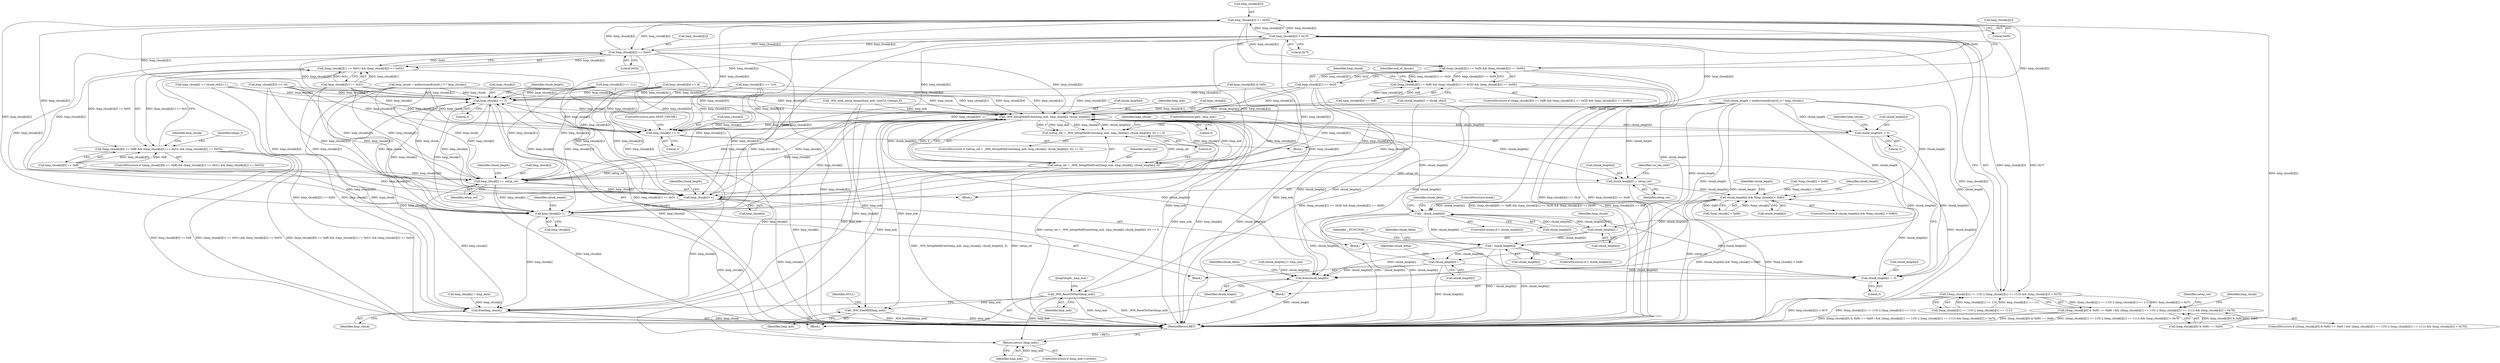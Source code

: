 digraph "0_wildmidi_660b513d99bced8783a4a5984ac2f742c74ebbdd_0@array" {
"1000955" [label="(Call,hmp_chunk[i][2] == 0x00)"];
"1000898" [label="(Call,hmp_chunk[i][2] > 0x7f)"];
"1000955" [label="(Call,hmp_chunk[i][2] == 0x00)"];
"1000999" [label="(Call,hmp_chunk[i][2] == 0x03)"];
"1000882" [label="(Call,((hmp_chunk[i][1] == 110) || (hmp_chunk[i][1] == 111)) && (hmp_chunk[i][2] > 0x7f))"];
"1000872" [label="(Call,((hmp_chunk[i][0] & 0xf0) == 0xb0 ) && ((hmp_chunk[i][1] == 110) || (hmp_chunk[i][1] == 111)) && (hmp_chunk[i][2] > 0x7f))"];
"1000906" [label="(Call,hmp_chunk[i] += 3)"];
"1000926" [label="(Call,_WM_SetupMidiEvent(hmp_mdi, hmp_chunk[i], chunk_length[i], 0))"];
"1000923" [label="(Call,(setup_ret = _WM_SetupMidiEvent(hmp_mdi, hmp_chunk[i], chunk_length[i], 0)) == 0)"];
"1000924" [label="(Call,setup_ret = _WM_SetupMidiEvent(hmp_mdi, hmp_chunk[i], chunk_length[i], 0))"];
"1001043" [label="(Call,hmp_chunk[i] += setup_ret)"];
"1001100" [label="(Call,hmp_chunk[i]++)"];
"1001143" [label="(Call,hmp_chunk[i]++)"];
"1001267" [label="(Call,free(hmp_chunk))"];
"1001048" [label="(Call,chunk_length[i] -= setup_ret)"];
"1001062" [label="(Call,chunk_length[i] && *hmp_chunk[i] < 0x80)"];
"1001076" [label="(Call,! chunk_length[i])"];
"1000911" [label="(Call,chunk_length[i] -= 3)"];
"1001104" [label="(Call,chunk_length[i]--)"];
"1001115" [label="(Call,! chunk_length[i])"];
"1001147" [label="(Call,chunk_length[i]--)"];
"1001269" [label="(Call,free(chunk_length))"];
"1000970" [label="(Call,chunk_length[i] -= 3)"];
"1000975" [label="(Call,hmp_chunk[i] += 3)"];
"1001264" [label="(Call,_WM_ResetToStart(hmp_mdi))"];
"1001281" [label="(Return,return (hmp_mdi);)"];
"1001283" [label="(Call,_WM_freeMDI(hmp_mdi))"];
"1000947" [label="(Call,(hmp_chunk[i][1] == 0x2f) && (hmp_chunk[i][2] == 0x00))"];
"1000939" [label="(Call,(hmp_chunk[i][0] == 0xff) && (hmp_chunk[i][1] == 0x2f) && (hmp_chunk[i][2] == 0x00))"];
"1000991" [label="(Call,(hmp_chunk[i][1] == 0x51) && (hmp_chunk[i][2] == 0x03))"];
"1000983" [label="(Call,(hmp_chunk[i][0] == 0xff) && (hmp_chunk[i][1] == 0x51) && (hmp_chunk[i][2] == 0x03))"];
"1001105" [label="(Call,chunk_length[i])"];
"1001100" [label="(Call,hmp_chunk[i]++)"];
"1000910" [label="(Literal,3)"];
"1000870" [label="(Block,)"];
"1001267" [label="(Call,free(hmp_chunk))"];
"1000872" [label="(Call,((hmp_chunk[i][0] & 0xf0) == 0xb0 ) && ((hmp_chunk[i][1] == 110) || (hmp_chunk[i][1] == 111)) && (hmp_chunk[i][2] > 0x7f))"];
"1001116" [label="(Call,chunk_length[i])"];
"1000926" [label="(Call,_WM_SetupMidiEvent(hmp_mdi, hmp_chunk[i], chunk_length[i], 0))"];
"1001052" [label="(Identifier,setup_ret)"];
"1001080" [label="(ControlStructure,break;)"];
"1001101" [label="(Call,hmp_chunk[i])"];
"1000931" [label="(Call,chunk_length[i])"];
"1001129" [label="(Identifier,chunk_delta)"];
"1001153" [label="(Identifier,chunk_delta)"];
"1001269" [label="(Call,free(chunk_length))"];
"1000970" [label="(Call,chunk_length[i] -= 3)"];
"1000956" [label="(Call,hmp_chunk[i][2])"];
"1001144" [label="(Call,hmp_chunk[i])"];
"1001286" [label="(Identifier,NULL)"];
"1000948" [label="(Call,hmp_chunk[i][1] == 0x2f)"];
"1001264" [label="(Call,_WM_ResetToStart(hmp_mdi))"];
"1001149" [label="(Identifier,chunk_length)"];
"1000962" [label="(Block,)"];
"1001268" [label="(Identifier,hmp_chunk)"];
"1000974" [label="(Literal,3)"];
"1000927" [label="(Identifier,hmp_mdi)"];
"1001147" [label="(Call,chunk_length[i]--)"];
"1001104" [label="(Call,chunk_length[i]--)"];
"1001008" [label="(Identifier,tempo_f)"];
"1000873" [label="(Call,(hmp_chunk[i][0] & 0xf0) == 0xb0)"];
"1000961" [label="(Literal,0x00)"];
"1001075" [label="(ControlStructure,if (! chunk_length[i]))"];
"1001148" [label="(Call,chunk_length[i])"];
"1000935" [label="(Literal,0)"];
"1000984" [label="(Call,hmp_chunk[i][0] == 0xff)"];
"1000751" [label="(Call,chunk_length[i] -= chunk_ofs[i])"];
"1000982" [label="(ControlStructure,if ((hmp_chunk[i][0] == 0xff) && (hmp_chunk[i][1] == 0x51) && (hmp_chunk[i][2] == 0x03)))"];
"1001074" [label="(Block,)"];
"1000991" [label="(Call,(hmp_chunk[i][1] == 0x51) && (hmp_chunk[i][2] == 0x03))"];
"1001287" [label="(MethodReturn,RET)"];
"1001266" [label="(JumpTarget,_hmp_end:)"];
"1000906" [label="(Call,hmp_chunk[i] += 3)"];
"1000912" [label="(Call,chunk_length[i])"];
"1000938" [label="(ControlStructure,if ((hmp_chunk[i][0] == 0xff) && (hmp_chunk[i][1] == 0x2f) && (hmp_chunk[i][2] == 0x00)))"];
"1001121" [label="(Identifier,__FUNCTION__)"];
"1000983" [label="(Call,(hmp_chunk[i][0] == 0xff) && (hmp_chunk[i][1] == 0x51) && (hmp_chunk[i][2] == 0x03))"];
"1001066" [label="(Call,*hmp_chunk[i] < 0x80)"];
"1000939" [label="(Call,(hmp_chunk[i][0] == 0xff) && (hmp_chunk[i][1] == 0x2f) && (hmp_chunk[i][2] == 0x00))"];
"1001106" [label="(Identifier,chunk_length)"];
"1000884" [label="(Call,hmp_chunk[i][1] == 110)"];
"1000975" [label="(Call,hmp_chunk[i] += 3)"];
"1000943" [label="(Identifier,hmp_chunk)"];
"1000999" [label="(Call,hmp_chunk[i][2] == 0x03)"];
"1000899" [label="(Call,hmp_chunk[i][2])"];
"1000922" [label="(ControlStructure,if ((setup_ret = _WM_SetupMidiEvent(hmp_mdi, hmp_chunk[i], chunk_length[i], 0)) == 0))"];
"1001062" [label="(Call,chunk_length[i] && *hmp_chunk[i] < 0x80)"];
"1001111" [label="(Identifier,hmp_chunk)"];
"1000964" [label="(Identifier,end_of_chunks)"];
"1000937" [label="(ControlStructure,goto _hmp_end;)"];
"1000920" [label="(Identifier,setup_ret)"];
"1000904" [label="(Literal,0x7f)"];
"1000883" [label="(Call,(hmp_chunk[i][1] == 110) || (hmp_chunk[i][1] == 111))"];
"1001047" [label="(Identifier,setup_ret)"];
"1001054" [label="(Identifier,var_len_shift)"];
"1000977" [label="(Identifier,hmp_chunk)"];
"1000907" [label="(Call,hmp_chunk[i])"];
"1000971" [label="(Call,chunk_length[i])"];
"1000928" [label="(Call,hmp_chunk[i])"];
"1001063" [label="(Call,chunk_length[i])"];
"1000758" [label="(Call,hmp_chunk[i] += chunk_ofs[i]++)"];
"1001284" [label="(Identifier,hmp_mdi)"];
"1000535" [label="(Call,hmp_chunk[i] = hmp_data)"];
"1000891" [label="(Call,hmp_chunk[i][1] == 111)"];
"1001083" [label="(Identifier,chunk_delta)"];
"1000934" [label="(Literal,0)"];
"1001282" [label="(Identifier,hmp_mdi)"];
"1001114" [label="(ControlStructure,if (! chunk_length[i]))"];
"1000979" [label="(Literal,3)"];
"1001061" [label="(ControlStructure,if (chunk_length[i] && *hmp_chunk[i] < 0x80))"];
"1000882" [label="(Call,((hmp_chunk[i][1] == 110) || (hmp_chunk[i][1] == 111)) && (hmp_chunk[i][2] > 0x7f))"];
"1001265" [label="(Identifier,hmp_mdi)"];
"1000987" [label="(Identifier,hmp_chunk)"];
"1001012" [label="(Call,hmp_chunk[i][3] << 16)"];
"1001283" [label="(Call,_WM_freeMDI(hmp_mdi))"];
"1001277" [label="(ControlStructure,if (hmp_mdi->reverb))"];
"1000494" [label="(Call,chunk_length = malloc(sizeof(uint32_t) * hmp_chunks))"];
"1001272" [label="(Identifier,chunk_delta)"];
"1000976" [label="(Call,hmp_chunk[i])"];
"1001045" [label="(Identifier,hmp_chunk)"];
"1000917" [label="(Block,)"];
"1001270" [label="(Identifier,chunk_length)"];
"1001115" [label="(Call,! chunk_length[i])"];
"1001108" [label="(Call,*hmp_chunk[i] < 0x80)"];
"1001078" [label="(Identifier,chunk_length)"];
"1000940" [label="(Call,hmp_chunk[i][0] == 0xff)"];
"1000874" [label="(Call,hmp_chunk[i][0] & 0xf0)"];
"1001281" [label="(Return,return (hmp_mdi);)"];
"1001000" [label="(Call,hmp_chunk[i][2])"];
"1000992" [label="(Call,hmp_chunk[i][1] == 0x51)"];
"1001044" [label="(Call,hmp_chunk[i])"];
"1000923" [label="(Call,(setup_ret = _WM_SetupMidiEvent(hmp_mdi, hmp_chunk[i], chunk_length[i], 0)) == 0)"];
"1000908" [label="(Identifier,hmp_chunk)"];
"1000925" [label="(Identifier,setup_ret)"];
"1001117" [label="(Identifier,chunk_length)"];
"1000905" [label="(Block,)"];
"1001143" [label="(Call,hmp_chunk[i]++)"];
"1000924" [label="(Call,setup_ret = _WM_SetupMidiEvent(hmp_mdi, hmp_chunk[i], chunk_length[i], 0))"];
"1000980" [label="(ControlStructure,goto NEXT_CHUNK;)"];
"1001043" [label="(Call,hmp_chunk[i] += setup_ret)"];
"1000911" [label="(Call,chunk_length[i] -= 3)"];
"1000871" [label="(ControlStructure,if (((hmp_chunk[i][0] & 0xf0) == 0xb0 ) && ((hmp_chunk[i][1] == 110) || (hmp_chunk[i][1] == 111)) && (hmp_chunk[i][2] > 0x7f)))"];
"1001048" [label="(Call,chunk_length[i] -= setup_ret)"];
"1000618" [label="(Call,chunk_length[i] > hmp_size)"];
"1001005" [label="(Literal,0x03)"];
"1000955" [label="(Call,hmp_chunk[i][2] == 0x00)"];
"1000487" [label="(Call,hmp_chunk = malloc(sizeof(uint8_t *) * hmp_chunks))"];
"1000947" [label="(Call,(hmp_chunk[i][1] == 0x2f) && (hmp_chunk[i][2] == 0x00))"];
"1001050" [label="(Identifier,chunk_length)"];
"1000106" [label="(Block,)"];
"1001077" [label="(Call,chunk_length[i])"];
"1000898" [label="(Call,hmp_chunk[i][2] > 0x7f)"];
"1000915" [label="(Literal,3)"];
"1000482" [label="(Call,_WM_midi_setup_tempo(hmp_mdi, (uint32_t)tempo_f))"];
"1001076" [label="(Call,! chunk_length[i])"];
"1000913" [label="(Identifier,chunk_length)"];
"1001020" [label="(Call,hmp_chunk[i][4] << 8)"];
"1001049" [label="(Call,chunk_length[i])"];
"1000955" -> "1000947"  [label="AST: "];
"1000955" -> "1000961"  [label="CFG: "];
"1000956" -> "1000955"  [label="AST: "];
"1000961" -> "1000955"  [label="AST: "];
"1000947" -> "1000955"  [label="CFG: "];
"1000955" -> "1001287"  [label="DDG: hmp_chunk[i][2]"];
"1000955" -> "1000898"  [label="DDG: hmp_chunk[i][2]"];
"1000955" -> "1000906"  [label="DDG: hmp_chunk[i][2]"];
"1000955" -> "1000926"  [label="DDG: hmp_chunk[i][2]"];
"1000955" -> "1000947"  [label="DDG: hmp_chunk[i][2]"];
"1000955" -> "1000947"  [label="DDG: 0x00"];
"1000898" -> "1000955"  [label="DDG: hmp_chunk[i][2]"];
"1000999" -> "1000955"  [label="DDG: hmp_chunk[i][2]"];
"1000955" -> "1000975"  [label="DDG: hmp_chunk[i][2]"];
"1000955" -> "1000999"  [label="DDG: hmp_chunk[i][2]"];
"1000955" -> "1001043"  [label="DDG: hmp_chunk[i][2]"];
"1000955" -> "1001100"  [label="DDG: hmp_chunk[i][2]"];
"1000955" -> "1001143"  [label="DDG: hmp_chunk[i][2]"];
"1000898" -> "1000882"  [label="AST: "];
"1000898" -> "1000904"  [label="CFG: "];
"1000899" -> "1000898"  [label="AST: "];
"1000904" -> "1000898"  [label="AST: "];
"1000882" -> "1000898"  [label="CFG: "];
"1000898" -> "1001287"  [label="DDG: hmp_chunk[i][2]"];
"1000898" -> "1000882"  [label="DDG: hmp_chunk[i][2]"];
"1000898" -> "1000882"  [label="DDG: 0x7f"];
"1000999" -> "1000898"  [label="DDG: hmp_chunk[i][2]"];
"1000898" -> "1000906"  [label="DDG: hmp_chunk[i][2]"];
"1000898" -> "1000926"  [label="DDG: hmp_chunk[i][2]"];
"1000898" -> "1000975"  [label="DDG: hmp_chunk[i][2]"];
"1000898" -> "1000999"  [label="DDG: hmp_chunk[i][2]"];
"1000898" -> "1001043"  [label="DDG: hmp_chunk[i][2]"];
"1000898" -> "1001100"  [label="DDG: hmp_chunk[i][2]"];
"1000898" -> "1001143"  [label="DDG: hmp_chunk[i][2]"];
"1000999" -> "1000991"  [label="AST: "];
"1000999" -> "1001005"  [label="CFG: "];
"1001000" -> "1000999"  [label="AST: "];
"1001005" -> "1000999"  [label="AST: "];
"1000991" -> "1000999"  [label="CFG: "];
"1000999" -> "1001287"  [label="DDG: hmp_chunk[i][2]"];
"1000999" -> "1000906"  [label="DDG: hmp_chunk[i][2]"];
"1000999" -> "1000926"  [label="DDG: hmp_chunk[i][2]"];
"1000999" -> "1000975"  [label="DDG: hmp_chunk[i][2]"];
"1000999" -> "1000991"  [label="DDG: hmp_chunk[i][2]"];
"1000999" -> "1000991"  [label="DDG: 0x03"];
"1000999" -> "1001043"  [label="DDG: hmp_chunk[i][2]"];
"1000999" -> "1001100"  [label="DDG: hmp_chunk[i][2]"];
"1000999" -> "1001143"  [label="DDG: hmp_chunk[i][2]"];
"1000882" -> "1000872"  [label="AST: "];
"1000882" -> "1000883"  [label="CFG: "];
"1000883" -> "1000882"  [label="AST: "];
"1000872" -> "1000882"  [label="CFG: "];
"1000882" -> "1001287"  [label="DDG: (hmp_chunk[i][1] == 110) || (hmp_chunk[i][1] == 111)"];
"1000882" -> "1001287"  [label="DDG: hmp_chunk[i][2] > 0x7f"];
"1000882" -> "1000872"  [label="DDG: (hmp_chunk[i][1] == 110) || (hmp_chunk[i][1] == 111)"];
"1000882" -> "1000872"  [label="DDG: hmp_chunk[i][2] > 0x7f"];
"1000883" -> "1000882"  [label="DDG: hmp_chunk[i][1] == 110"];
"1000883" -> "1000882"  [label="DDG: hmp_chunk[i][1] == 111"];
"1000872" -> "1000871"  [label="AST: "];
"1000872" -> "1000873"  [label="CFG: "];
"1000873" -> "1000872"  [label="AST: "];
"1000908" -> "1000872"  [label="CFG: "];
"1000920" -> "1000872"  [label="CFG: "];
"1000872" -> "1001287"  [label="DDG: ((hmp_chunk[i][0] & 0xf0) == 0xb0 ) && ((hmp_chunk[i][1] == 110) || (hmp_chunk[i][1] == 111)) && (hmp_chunk[i][2] > 0x7f)"];
"1000872" -> "1001287"  [label="DDG: (hmp_chunk[i][0] & 0xf0) == 0xb0"];
"1000872" -> "1001287"  [label="DDG: ((hmp_chunk[i][1] == 110) || (hmp_chunk[i][1] == 111)) && (hmp_chunk[i][2] > 0x7f)"];
"1000873" -> "1000872"  [label="DDG: hmp_chunk[i][0] & 0xf0"];
"1000873" -> "1000872"  [label="DDG: 0xb0"];
"1000906" -> "1000905"  [label="AST: "];
"1000906" -> "1000910"  [label="CFG: "];
"1000907" -> "1000906"  [label="AST: "];
"1000910" -> "1000906"  [label="AST: "];
"1000913" -> "1000906"  [label="CFG: "];
"1000906" -> "1001287"  [label="DDG: hmp_chunk[i]"];
"1000487" -> "1000906"  [label="DDG: hmp_chunk"];
"1000884" -> "1000906"  [label="DDG: hmp_chunk[i][1]"];
"1000891" -> "1000906"  [label="DDG: hmp_chunk[i][1]"];
"1000758" -> "1000906"  [label="DDG: hmp_chunk[i]"];
"1001012" -> "1000906"  [label="DDG: hmp_chunk[i][3]"];
"1000948" -> "1000906"  [label="DDG: hmp_chunk[i][1]"];
"1001100" -> "1000906"  [label="DDG: hmp_chunk[i]"];
"1001143" -> "1000906"  [label="DDG: hmp_chunk[i]"];
"1000992" -> "1000906"  [label="DDG: hmp_chunk[i][1]"];
"1001020" -> "1000906"  [label="DDG: hmp_chunk[i][4]"];
"1001043" -> "1000906"  [label="DDG: hmp_chunk[i]"];
"1000874" -> "1000906"  [label="DDG: hmp_chunk[i][0]"];
"1000975" -> "1000906"  [label="DDG: hmp_chunk[i]"];
"1000906" -> "1000926"  [label="DDG: hmp_chunk[i]"];
"1000906" -> "1001100"  [label="DDG: hmp_chunk[i]"];
"1000906" -> "1001143"  [label="DDG: hmp_chunk[i]"];
"1000906" -> "1001267"  [label="DDG: hmp_chunk[i]"];
"1000926" -> "1000924"  [label="AST: "];
"1000926" -> "1000934"  [label="CFG: "];
"1000927" -> "1000926"  [label="AST: "];
"1000928" -> "1000926"  [label="AST: "];
"1000931" -> "1000926"  [label="AST: "];
"1000934" -> "1000926"  [label="AST: "];
"1000924" -> "1000926"  [label="CFG: "];
"1000926" -> "1001287"  [label="DDG: hmp_mdi"];
"1000926" -> "1001287"  [label="DDG: hmp_chunk[i]"];
"1000926" -> "1001287"  [label="DDG: chunk_length[i]"];
"1000926" -> "1000923"  [label="DDG: hmp_mdi"];
"1000926" -> "1000923"  [label="DDG: hmp_chunk[i]"];
"1000926" -> "1000923"  [label="DDG: chunk_length[i]"];
"1000926" -> "1000923"  [label="DDG: 0"];
"1000926" -> "1000924"  [label="DDG: hmp_mdi"];
"1000926" -> "1000924"  [label="DDG: hmp_chunk[i]"];
"1000926" -> "1000924"  [label="DDG: chunk_length[i]"];
"1000926" -> "1000924"  [label="DDG: 0"];
"1000482" -> "1000926"  [label="DDG: hmp_mdi"];
"1000487" -> "1000926"  [label="DDG: hmp_chunk"];
"1000884" -> "1000926"  [label="DDG: hmp_chunk[i][1]"];
"1000891" -> "1000926"  [label="DDG: hmp_chunk[i][1]"];
"1000758" -> "1000926"  [label="DDG: hmp_chunk[i]"];
"1001012" -> "1000926"  [label="DDG: hmp_chunk[i][3]"];
"1000948" -> "1000926"  [label="DDG: hmp_chunk[i][1]"];
"1001100" -> "1000926"  [label="DDG: hmp_chunk[i]"];
"1001143" -> "1000926"  [label="DDG: hmp_chunk[i]"];
"1000992" -> "1000926"  [label="DDG: hmp_chunk[i][1]"];
"1001020" -> "1000926"  [label="DDG: hmp_chunk[i][4]"];
"1001043" -> "1000926"  [label="DDG: hmp_chunk[i]"];
"1000874" -> "1000926"  [label="DDG: hmp_chunk[i][0]"];
"1000975" -> "1000926"  [label="DDG: hmp_chunk[i]"];
"1001147" -> "1000926"  [label="DDG: chunk_length[i]"];
"1000494" -> "1000926"  [label="DDG: chunk_length"];
"1000970" -> "1000926"  [label="DDG: chunk_length[i]"];
"1001076" -> "1000926"  [label="DDG: chunk_length[i]"];
"1000751" -> "1000926"  [label="DDG: chunk_length[i]"];
"1000926" -> "1000970"  [label="DDG: chunk_length[i]"];
"1000926" -> "1000975"  [label="DDG: hmp_chunk[i]"];
"1000926" -> "1001043"  [label="DDG: hmp_chunk[i]"];
"1000926" -> "1001048"  [label="DDG: chunk_length[i]"];
"1000926" -> "1001264"  [label="DDG: hmp_mdi"];
"1000926" -> "1001267"  [label="DDG: hmp_chunk[i]"];
"1000926" -> "1001269"  [label="DDG: chunk_length[i]"];
"1000926" -> "1001281"  [label="DDG: hmp_mdi"];
"1000926" -> "1001283"  [label="DDG: hmp_mdi"];
"1000923" -> "1000922"  [label="AST: "];
"1000923" -> "1000935"  [label="CFG: "];
"1000924" -> "1000923"  [label="AST: "];
"1000935" -> "1000923"  [label="AST: "];
"1000937" -> "1000923"  [label="CFG: "];
"1000943" -> "1000923"  [label="CFG: "];
"1000923" -> "1001287"  [label="DDG: (setup_ret = _WM_SetupMidiEvent(hmp_mdi, hmp_chunk[i], chunk_length[i], 0)) == 0"];
"1000924" -> "1000923"  [label="DDG: setup_ret"];
"1000925" -> "1000924"  [label="AST: "];
"1000935" -> "1000924"  [label="CFG: "];
"1000924" -> "1001287"  [label="DDG: _WM_SetupMidiEvent(hmp_mdi, hmp_chunk[i], chunk_length[i], 0)"];
"1000924" -> "1001287"  [label="DDG: setup_ret"];
"1000924" -> "1001043"  [label="DDG: setup_ret"];
"1000924" -> "1001048"  [label="DDG: setup_ret"];
"1001043" -> "1000917"  [label="AST: "];
"1001043" -> "1001047"  [label="CFG: "];
"1001044" -> "1001043"  [label="AST: "];
"1001047" -> "1001043"  [label="AST: "];
"1001050" -> "1001043"  [label="CFG: "];
"1001043" -> "1001287"  [label="DDG: hmp_chunk[i]"];
"1000487" -> "1001043"  [label="DDG: hmp_chunk"];
"1000884" -> "1001043"  [label="DDG: hmp_chunk[i][1]"];
"1000891" -> "1001043"  [label="DDG: hmp_chunk[i][1]"];
"1001012" -> "1001043"  [label="DDG: hmp_chunk[i][3]"];
"1000948" -> "1001043"  [label="DDG: hmp_chunk[i][1]"];
"1000984" -> "1001043"  [label="DDG: hmp_chunk[i][0]"];
"1000992" -> "1001043"  [label="DDG: hmp_chunk[i][1]"];
"1001020" -> "1001043"  [label="DDG: hmp_chunk[i][4]"];
"1001043" -> "1001100"  [label="DDG: hmp_chunk[i]"];
"1001043" -> "1001143"  [label="DDG: hmp_chunk[i]"];
"1001043" -> "1001267"  [label="DDG: hmp_chunk[i]"];
"1001100" -> "1001074"  [label="AST: "];
"1001100" -> "1001101"  [label="CFG: "];
"1001101" -> "1001100"  [label="AST: "];
"1001106" -> "1001100"  [label="CFG: "];
"1001100" -> "1001287"  [label="DDG: hmp_chunk[i]"];
"1000487" -> "1001100"  [label="DDG: hmp_chunk"];
"1000884" -> "1001100"  [label="DDG: hmp_chunk[i][1]"];
"1000891" -> "1001100"  [label="DDG: hmp_chunk[i][1]"];
"1001012" -> "1001100"  [label="DDG: hmp_chunk[i][3]"];
"1000948" -> "1001100"  [label="DDG: hmp_chunk[i][1]"];
"1000984" -> "1001100"  [label="DDG: hmp_chunk[i][0]"];
"1000874" -> "1001100"  [label="DDG: hmp_chunk[i][0]"];
"1000992" -> "1001100"  [label="DDG: hmp_chunk[i][1]"];
"1001020" -> "1001100"  [label="DDG: hmp_chunk[i][4]"];
"1001100" -> "1001143"  [label="DDG: hmp_chunk[i]"];
"1001100" -> "1001267"  [label="DDG: hmp_chunk[i]"];
"1001143" -> "1000870"  [label="AST: "];
"1001143" -> "1001144"  [label="CFG: "];
"1001144" -> "1001143"  [label="AST: "];
"1001149" -> "1001143"  [label="CFG: "];
"1001143" -> "1001287"  [label="DDG: hmp_chunk[i]"];
"1000487" -> "1001143"  [label="DDG: hmp_chunk"];
"1000884" -> "1001143"  [label="DDG: hmp_chunk[i][1]"];
"1000891" -> "1001143"  [label="DDG: hmp_chunk[i][1]"];
"1001012" -> "1001143"  [label="DDG: hmp_chunk[i][3]"];
"1000948" -> "1001143"  [label="DDG: hmp_chunk[i][1]"];
"1000984" -> "1001143"  [label="DDG: hmp_chunk[i][0]"];
"1000874" -> "1001143"  [label="DDG: hmp_chunk[i][0]"];
"1000992" -> "1001143"  [label="DDG: hmp_chunk[i][1]"];
"1001020" -> "1001143"  [label="DDG: hmp_chunk[i][4]"];
"1001143" -> "1001267"  [label="DDG: hmp_chunk[i]"];
"1001267" -> "1000106"  [label="AST: "];
"1001267" -> "1001268"  [label="CFG: "];
"1001268" -> "1001267"  [label="AST: "];
"1001270" -> "1001267"  [label="CFG: "];
"1001267" -> "1001287"  [label="DDG: hmp_chunk"];
"1000487" -> "1001267"  [label="DDG: hmp_chunk"];
"1000535" -> "1001267"  [label="DDG: hmp_chunk[i]"];
"1000758" -> "1001267"  [label="DDG: hmp_chunk[i]"];
"1000975" -> "1001267"  [label="DDG: hmp_chunk[i]"];
"1001048" -> "1000917"  [label="AST: "];
"1001048" -> "1001052"  [label="CFG: "];
"1001049" -> "1001048"  [label="AST: "];
"1001052" -> "1001048"  [label="AST: "];
"1001054" -> "1001048"  [label="CFG: "];
"1001048" -> "1001287"  [label="DDG: setup_ret"];
"1000494" -> "1001048"  [label="DDG: chunk_length"];
"1001048" -> "1001062"  [label="DDG: chunk_length[i]"];
"1001062" -> "1001061"  [label="AST: "];
"1001062" -> "1001063"  [label="CFG: "];
"1001062" -> "1001066"  [label="CFG: "];
"1001063" -> "1001062"  [label="AST: "];
"1001066" -> "1001062"  [label="AST: "];
"1001078" -> "1001062"  [label="CFG: "];
"1001117" -> "1001062"  [label="CFG: "];
"1001062" -> "1001287"  [label="DDG: chunk_length[i] && *hmp_chunk[i] < 0x80"];
"1001062" -> "1001287"  [label="DDG: *hmp_chunk[i] < 0x80"];
"1000494" -> "1001062"  [label="DDG: chunk_length"];
"1000911" -> "1001062"  [label="DDG: chunk_length[i]"];
"1001108" -> "1001062"  [label="DDG: *hmp_chunk[i] < 0x80"];
"1001066" -> "1001062"  [label="DDG: *hmp_chunk[i]"];
"1001066" -> "1001062"  [label="DDG: 0x80"];
"1001062" -> "1001076"  [label="DDG: chunk_length[i]"];
"1001062" -> "1001115"  [label="DDG: chunk_length[i]"];
"1001076" -> "1001075"  [label="AST: "];
"1001076" -> "1001077"  [label="CFG: "];
"1001077" -> "1001076"  [label="AST: "];
"1001080" -> "1001076"  [label="CFG: "];
"1001083" -> "1001076"  [label="CFG: "];
"1001076" -> "1001287"  [label="DDG: chunk_length[i]"];
"1001076" -> "1001287"  [label="DDG: ! chunk_length[i]"];
"1001076" -> "1000911"  [label="DDG: chunk_length[i]"];
"1001104" -> "1001076"  [label="DDG: chunk_length[i]"];
"1000494" -> "1001076"  [label="DDG: chunk_length"];
"1001076" -> "1001104"  [label="DDG: chunk_length[i]"];
"1001076" -> "1001115"  [label="DDG: chunk_length[i]"];
"1001076" -> "1001269"  [label="DDG: chunk_length[i]"];
"1000911" -> "1000905"  [label="AST: "];
"1000911" -> "1000915"  [label="CFG: "];
"1000912" -> "1000911"  [label="AST: "];
"1000915" -> "1000911"  [label="AST: "];
"1001054" -> "1000911"  [label="CFG: "];
"1001147" -> "1000911"  [label="DDG: chunk_length[i]"];
"1000494" -> "1000911"  [label="DDG: chunk_length"];
"1000970" -> "1000911"  [label="DDG: chunk_length[i]"];
"1000751" -> "1000911"  [label="DDG: chunk_length[i]"];
"1001104" -> "1001074"  [label="AST: "];
"1001104" -> "1001105"  [label="CFG: "];
"1001105" -> "1001104"  [label="AST: "];
"1001111" -> "1001104"  [label="CFG: "];
"1000494" -> "1001104"  [label="DDG: chunk_length"];
"1001104" -> "1001115"  [label="DDG: chunk_length[i]"];
"1001115" -> "1001114"  [label="AST: "];
"1001115" -> "1001116"  [label="CFG: "];
"1001116" -> "1001115"  [label="AST: "];
"1001121" -> "1001115"  [label="CFG: "];
"1001129" -> "1001115"  [label="CFG: "];
"1001115" -> "1001287"  [label="DDG: chunk_length[i]"];
"1001115" -> "1001287"  [label="DDG: ! chunk_length[i]"];
"1000494" -> "1001115"  [label="DDG: chunk_length"];
"1001115" -> "1001147"  [label="DDG: chunk_length[i]"];
"1001115" -> "1001269"  [label="DDG: chunk_length[i]"];
"1001147" -> "1000870"  [label="AST: "];
"1001147" -> "1001148"  [label="CFG: "];
"1001148" -> "1001147"  [label="AST: "];
"1001153" -> "1001147"  [label="CFG: "];
"1001147" -> "1001287"  [label="DDG: chunk_length[i]"];
"1000494" -> "1001147"  [label="DDG: chunk_length"];
"1001147" -> "1001269"  [label="DDG: chunk_length[i]"];
"1001269" -> "1000106"  [label="AST: "];
"1001269" -> "1001270"  [label="CFG: "];
"1001270" -> "1001269"  [label="AST: "];
"1001272" -> "1001269"  [label="CFG: "];
"1001269" -> "1001287"  [label="DDG: chunk_length"];
"1000494" -> "1001269"  [label="DDG: chunk_length"];
"1000970" -> "1001269"  [label="DDG: chunk_length[i]"];
"1000751" -> "1001269"  [label="DDG: chunk_length[i]"];
"1000618" -> "1001269"  [label="DDG: chunk_length[i]"];
"1000970" -> "1000962"  [label="AST: "];
"1000970" -> "1000974"  [label="CFG: "];
"1000971" -> "1000970"  [label="AST: "];
"1000974" -> "1000970"  [label="AST: "];
"1000977" -> "1000970"  [label="CFG: "];
"1000970" -> "1001287"  [label="DDG: chunk_length[i]"];
"1000494" -> "1000970"  [label="DDG: chunk_length"];
"1000975" -> "1000962"  [label="AST: "];
"1000975" -> "1000979"  [label="CFG: "];
"1000976" -> "1000975"  [label="AST: "];
"1000979" -> "1000975"  [label="AST: "];
"1000980" -> "1000975"  [label="CFG: "];
"1000975" -> "1001287"  [label="DDG: hmp_chunk[i]"];
"1000487" -> "1000975"  [label="DDG: hmp_chunk"];
"1000884" -> "1000975"  [label="DDG: hmp_chunk[i][1]"];
"1001012" -> "1000975"  [label="DDG: hmp_chunk[i][3]"];
"1000948" -> "1000975"  [label="DDG: hmp_chunk[i][1]"];
"1000992" -> "1000975"  [label="DDG: hmp_chunk[i][1]"];
"1001020" -> "1000975"  [label="DDG: hmp_chunk[i][4]"];
"1000940" -> "1000975"  [label="DDG: hmp_chunk[i][0]"];
"1000891" -> "1000975"  [label="DDG: hmp_chunk[i][1]"];
"1001264" -> "1000106"  [label="AST: "];
"1001264" -> "1001265"  [label="CFG: "];
"1001265" -> "1001264"  [label="AST: "];
"1001266" -> "1001264"  [label="CFG: "];
"1001264" -> "1001287"  [label="DDG: hmp_mdi"];
"1001264" -> "1001287"  [label="DDG: _WM_ResetToStart(hmp_mdi)"];
"1000482" -> "1001264"  [label="DDG: hmp_mdi"];
"1001264" -> "1001281"  [label="DDG: hmp_mdi"];
"1001264" -> "1001283"  [label="DDG: hmp_mdi"];
"1001281" -> "1001277"  [label="AST: "];
"1001281" -> "1001282"  [label="CFG: "];
"1001282" -> "1001281"  [label="AST: "];
"1001287" -> "1001281"  [label="CFG: "];
"1001281" -> "1001287"  [label="DDG: <RET>"];
"1001282" -> "1001281"  [label="DDG: hmp_mdi"];
"1000482" -> "1001281"  [label="DDG: hmp_mdi"];
"1001283" -> "1000106"  [label="AST: "];
"1001283" -> "1001284"  [label="CFG: "];
"1001284" -> "1001283"  [label="AST: "];
"1001286" -> "1001283"  [label="CFG: "];
"1001283" -> "1001287"  [label="DDG: _WM_freeMDI(hmp_mdi)"];
"1001283" -> "1001287"  [label="DDG: hmp_mdi"];
"1000482" -> "1001283"  [label="DDG: hmp_mdi"];
"1000947" -> "1000939"  [label="AST: "];
"1000947" -> "1000948"  [label="CFG: "];
"1000948" -> "1000947"  [label="AST: "];
"1000939" -> "1000947"  [label="CFG: "];
"1000947" -> "1001287"  [label="DDG: hmp_chunk[i][1] == 0x2f"];
"1000947" -> "1001287"  [label="DDG: hmp_chunk[i][2] == 0x00"];
"1000947" -> "1000939"  [label="DDG: hmp_chunk[i][1] == 0x2f"];
"1000947" -> "1000939"  [label="DDG: hmp_chunk[i][2] == 0x00"];
"1000948" -> "1000947"  [label="DDG: hmp_chunk[i][1]"];
"1000948" -> "1000947"  [label="DDG: 0x2f"];
"1000939" -> "1000938"  [label="AST: "];
"1000939" -> "1000940"  [label="CFG: "];
"1000940" -> "1000939"  [label="AST: "];
"1000964" -> "1000939"  [label="CFG: "];
"1000987" -> "1000939"  [label="CFG: "];
"1000939" -> "1001287"  [label="DDG: (hmp_chunk[i][0] == 0xff) && (hmp_chunk[i][1] == 0x2f) && (hmp_chunk[i][2] == 0x00)"];
"1000939" -> "1001287"  [label="DDG: hmp_chunk[i][0] == 0xff"];
"1000939" -> "1001287"  [label="DDG: (hmp_chunk[i][1] == 0x2f) && (hmp_chunk[i][2] == 0x00)"];
"1000940" -> "1000939"  [label="DDG: hmp_chunk[i][0]"];
"1000940" -> "1000939"  [label="DDG: 0xff"];
"1000991" -> "1000983"  [label="AST: "];
"1000991" -> "1000992"  [label="CFG: "];
"1000992" -> "1000991"  [label="AST: "];
"1000983" -> "1000991"  [label="CFG: "];
"1000991" -> "1001287"  [label="DDG: hmp_chunk[i][2] == 0x03"];
"1000991" -> "1001287"  [label="DDG: hmp_chunk[i][1] == 0x51"];
"1000991" -> "1000983"  [label="DDG: hmp_chunk[i][1] == 0x51"];
"1000991" -> "1000983"  [label="DDG: hmp_chunk[i][2] == 0x03"];
"1000992" -> "1000991"  [label="DDG: hmp_chunk[i][1]"];
"1000992" -> "1000991"  [label="DDG: 0x51"];
"1000983" -> "1000982"  [label="AST: "];
"1000983" -> "1000984"  [label="CFG: "];
"1000984" -> "1000983"  [label="AST: "];
"1001008" -> "1000983"  [label="CFG: "];
"1001045" -> "1000983"  [label="CFG: "];
"1000983" -> "1001287"  [label="DDG: hmp_chunk[i][0] == 0xff"];
"1000983" -> "1001287"  [label="DDG: (hmp_chunk[i][1] == 0x51) && (hmp_chunk[i][2] == 0x03)"];
"1000983" -> "1001287"  [label="DDG: (hmp_chunk[i][0] == 0xff) && (hmp_chunk[i][1] == 0x51) && (hmp_chunk[i][2] == 0x03)"];
"1000984" -> "1000983"  [label="DDG: hmp_chunk[i][0]"];
"1000984" -> "1000983"  [label="DDG: 0xff"];
}
